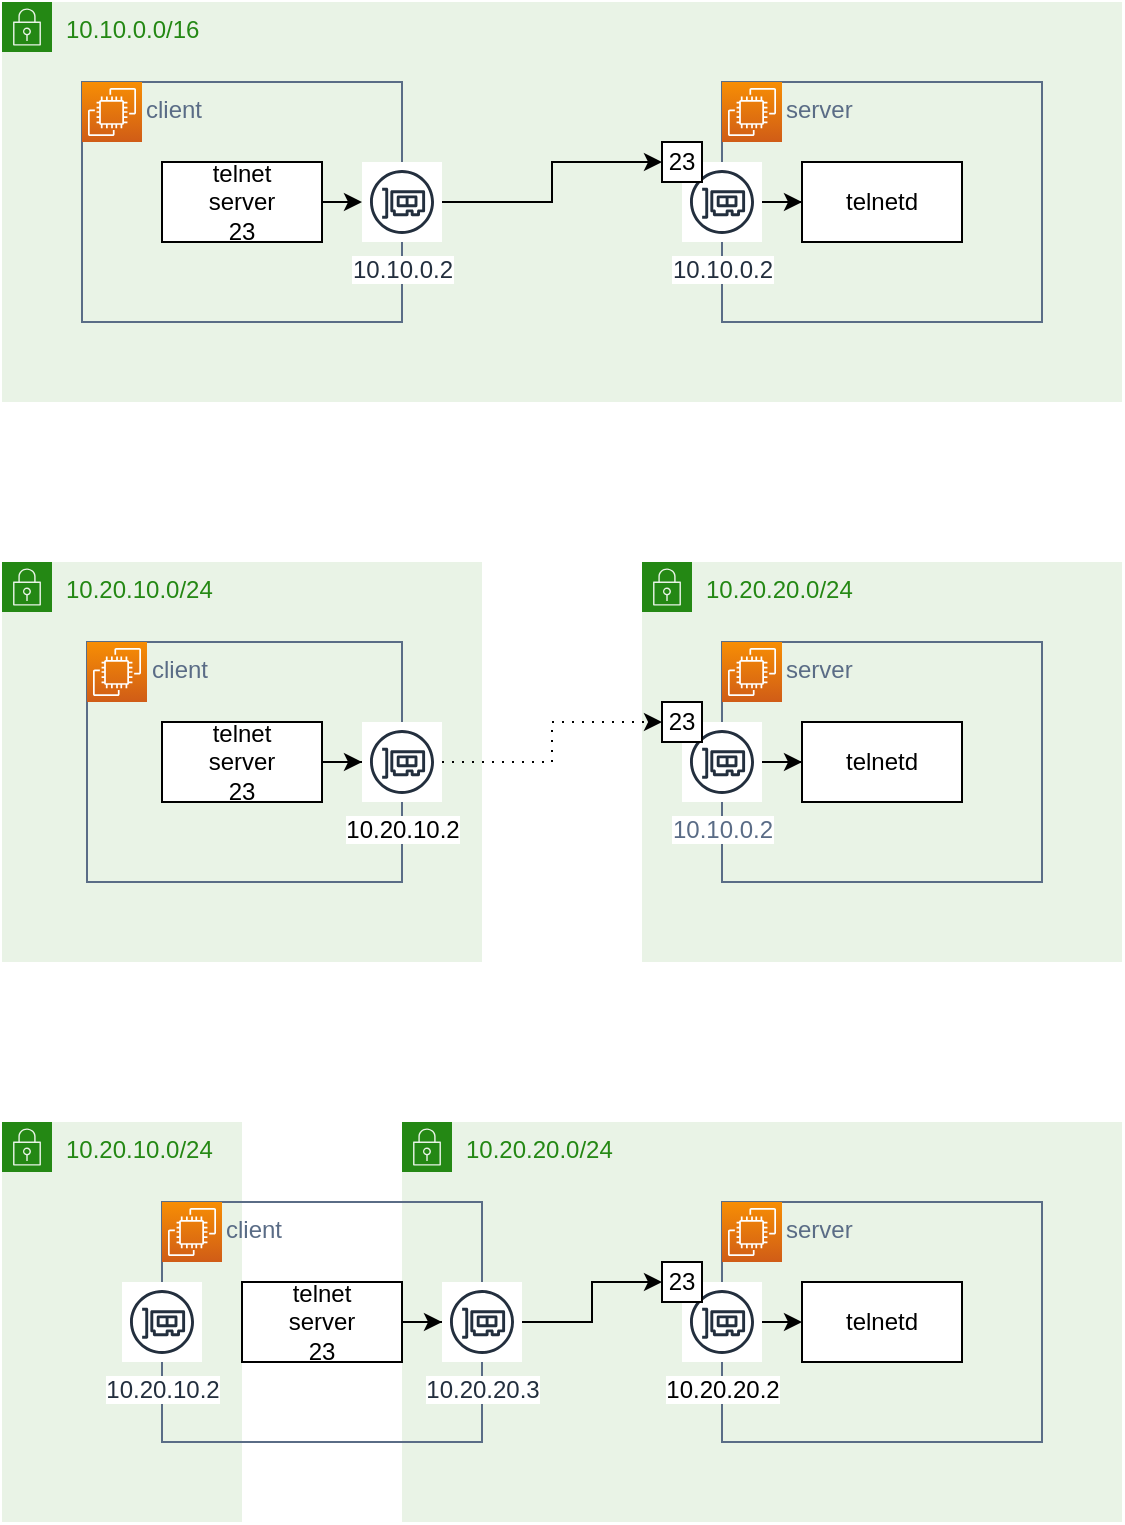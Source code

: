 <mxfile>
    <diagram name="network" id="2zGhZ9Ywxfhm8EVLocnH">
        <mxGraphModel dx="1612" dy="1140" grid="1" gridSize="10" guides="1" tooltips="1" connect="1" arrows="1" fold="1" page="0" pageScale="1" pageWidth="827" pageHeight="1169" math="0" shadow="0">
            <root>
                <mxCell id="0"/>
                <mxCell id="1" parent="0"/>
                <mxCell id="B8zo71nitZrql9-a_a1R-3" value="network" parent="0"/>
                <mxCell id="B8zo71nitZrql9-a_a1R-48" value="10.10.0.0/16" style="points=[[0,0],[0.25,0],[0.5,0],[0.75,0],[1,0],[1,0.25],[1,0.5],[1,0.75],[1,1],[0.75,1],[0.5,1],[0.25,1],[0,1],[0,0.75],[0,0.5],[0,0.25]];outlineConnect=0;gradientColor=none;html=1;whiteSpace=wrap;fontSize=12;fontStyle=0;container=0;pointerEvents=0;collapsible=0;recursiveResize=0;shape=mxgraph.aws4.group;grIcon=mxgraph.aws4.group_security_group;grStroke=0;strokeColor=#248814;fillColor=#E9F3E6;verticalAlign=top;align=left;spacingLeft=30;fontColor=#248814;dashed=0;connectable=0;allowArrows=0;" parent="B8zo71nitZrql9-a_a1R-3" vertex="1">
                    <mxGeometry x="-120" y="480" width="560" height="200" as="geometry"/>
                </mxCell>
                <mxCell id="B8zo71nitZrql9-a_a1R-49" value="10.20.10.0/24" style="points=[[0,0],[0.25,0],[0.5,0],[0.75,0],[1,0],[1,0.25],[1,0.5],[1,0.75],[1,1],[0.75,1],[0.5,1],[0.25,1],[0,1],[0,0.75],[0,0.5],[0,0.25]];outlineConnect=0;gradientColor=none;html=1;whiteSpace=wrap;fontSize=12;fontStyle=0;container=0;pointerEvents=0;collapsible=0;recursiveResize=0;shape=mxgraph.aws4.group;grIcon=mxgraph.aws4.group_security_group;grStroke=0;strokeColor=#248814;fillColor=#E9F3E6;verticalAlign=top;align=left;spacingLeft=30;fontColor=#248814;dashed=0;connectable=0;allowArrows=0;" parent="B8zo71nitZrql9-a_a1R-3" vertex="1">
                    <mxGeometry x="-120" y="760" width="240" height="200" as="geometry"/>
                </mxCell>
                <mxCell id="B8zo71nitZrql9-a_a1R-50" value="10.20.20.0/24" style="points=[[0,0],[0.25,0],[0.5,0],[0.75,0],[1,0],[1,0.25],[1,0.5],[1,0.75],[1,1],[0.75,1],[0.5,1],[0.25,1],[0,1],[0,0.75],[0,0.5],[0,0.25]];outlineConnect=0;gradientColor=none;html=1;whiteSpace=wrap;fontSize=12;fontStyle=0;container=0;pointerEvents=0;collapsible=0;recursiveResize=0;shape=mxgraph.aws4.group;grIcon=mxgraph.aws4.group_security_group;grStroke=0;strokeColor=#248814;fillColor=#E9F3E6;verticalAlign=top;align=left;spacingLeft=30;fontColor=#248814;dashed=0;connectable=0;allowArrows=0;" parent="B8zo71nitZrql9-a_a1R-3" vertex="1">
                    <mxGeometry x="200" y="760" width="240" height="200" as="geometry"/>
                </mxCell>
                <mxCell id="51" value="10.20.10.0/24" style="points=[[0,0],[0.25,0],[0.5,0],[0.75,0],[1,0],[1,0.25],[1,0.5],[1,0.75],[1,1],[0.75,1],[0.5,1],[0.25,1],[0,1],[0,0.75],[0,0.5],[0,0.25]];outlineConnect=0;gradientColor=none;html=1;whiteSpace=wrap;fontSize=12;fontStyle=0;container=0;pointerEvents=0;collapsible=0;recursiveResize=0;shape=mxgraph.aws4.group;grIcon=mxgraph.aws4.group_security_group;grStroke=0;strokeColor=#248814;fillColor=#E9F3E6;verticalAlign=top;align=left;spacingLeft=30;fontColor=#248814;dashed=0;connectable=0;allowArrows=0;" parent="B8zo71nitZrql9-a_a1R-3" vertex="1">
                    <mxGeometry x="-120" y="1040" width="120" height="200" as="geometry"/>
                </mxCell>
                <mxCell id="52" value="10.20.20.0/24" style="points=[[0,0],[0.25,0],[0.5,0],[0.75,0],[1,0],[1,0.25],[1,0.5],[1,0.75],[1,1],[0.75,1],[0.5,1],[0.25,1],[0,1],[0,0.75],[0,0.5],[0,0.25]];outlineConnect=0;gradientColor=none;html=1;whiteSpace=wrap;fontSize=12;fontStyle=0;container=0;pointerEvents=0;collapsible=0;recursiveResize=0;shape=mxgraph.aws4.group;grIcon=mxgraph.aws4.group_security_group;grStroke=0;strokeColor=#248814;fillColor=#E9F3E6;verticalAlign=top;align=left;spacingLeft=30;fontColor=#248814;dashed=0;connectable=0;allowArrows=0;" parent="B8zo71nitZrql9-a_a1R-3" vertex="1">
                    <mxGeometry x="80" y="1040" width="360" height="200" as="geometry"/>
                </mxCell>
                <mxCell id="B8zo71nitZrql9-a_a1R-4" value="instances" parent="0"/>
                <mxCell id="67" value="client" style="points=[[0,0],[0.25,0],[0.5,0],[0.75,0],[1,0],[1,0.25],[1,0.5],[1,0.75],[1,1],[0.75,1],[0.5,1],[0.25,1],[0,1],[0,0.75],[0,0.5],[0,0.25]];outlineConnect=0;gradientColor=none;html=1;whiteSpace=wrap;fontSize=12;fontStyle=0;container=0;pointerEvents=0;collapsible=0;recursiveResize=0;shape=mxgraph.aws4.group;grIcon=mxgraph.aws4.group_on_premise;strokeColor=#5A6C86;fillColor=none;verticalAlign=top;align=left;spacingLeft=30;fontColor=#5A6C86;dashed=0;connectable=0;allowArrows=0;dropTarget=0;" parent="B8zo71nitZrql9-a_a1R-4" vertex="1">
                    <mxGeometry x="-80" y="520" width="160" height="120" as="geometry"/>
                </mxCell>
                <mxCell id="68" value="" style="sketch=0;points=[[0,0,0],[0.25,0,0],[0.5,0,0],[0.75,0,0],[1,0,0],[0,1,0],[0.25,1,0],[0.5,1,0],[0.75,1,0],[1,1,0],[0,0.25,0],[0,0.5,0],[0,0.75,0],[1,0.25,0],[1,0.5,0],[1,0.75,0]];outlineConnect=0;fontColor=#232F3E;gradientColor=#F78E04;gradientDirection=north;fillColor=#D05C17;strokeColor=#ffffff;dashed=0;verticalLabelPosition=bottom;verticalAlign=top;align=center;html=1;fontSize=12;fontStyle=0;aspect=fixed;shape=mxgraph.aws4.resourceIcon;resIcon=mxgraph.aws4.ec2;" parent="67" vertex="1">
                    <mxGeometry width="30" height="30" as="geometry"/>
                </mxCell>
                <mxCell id="69" value="server" style="points=[[0,0],[0.25,0],[0.5,0],[0.75,0],[1,0],[1,0.25],[1,0.5],[1,0.75],[1,1],[0.75,1],[0.5,1],[0.25,1],[0,1],[0,0.75],[0,0.5],[0,0.25]];outlineConnect=0;gradientColor=none;html=1;whiteSpace=wrap;fontSize=12;fontStyle=0;container=0;pointerEvents=0;collapsible=0;recursiveResize=0;shape=mxgraph.aws4.group;grIcon=mxgraph.aws4.group_on_premise;strokeColor=#5A6C86;fillColor=none;verticalAlign=top;align=left;spacingLeft=30;fontColor=#5A6C86;dashed=0;connectable=0;allowArrows=0;dropTarget=0;" parent="B8zo71nitZrql9-a_a1R-4" vertex="1">
                    <mxGeometry x="240" y="520" width="160" height="120" as="geometry"/>
                </mxCell>
                <mxCell id="70" value="" style="sketch=0;points=[[0,0,0],[0.25,0,0],[0.5,0,0],[0.75,0,0],[1,0,0],[0,1,0],[0.25,1,0],[0.5,1,0],[0.75,1,0],[1,1,0],[0,0.25,0],[0,0.5,0],[0,0.75,0],[1,0.25,0],[1,0.5,0],[1,0.75,0]];outlineConnect=0;fontColor=#232F3E;gradientColor=#F78E04;gradientDirection=north;fillColor=#D05C17;strokeColor=#ffffff;dashed=0;verticalLabelPosition=bottom;verticalAlign=top;align=center;html=1;fontSize=12;fontStyle=0;aspect=fixed;shape=mxgraph.aws4.resourceIcon;resIcon=mxgraph.aws4.ec2;" parent="69" vertex="1">
                    <mxGeometry width="30" height="30" as="geometry"/>
                </mxCell>
                <mxCell id="71" style="edgeStyle=orthogonalEdgeStyle;rounded=0;orthogonalLoop=1;jettySize=auto;html=1;entryX=0;entryY=0.5;entryDx=0;entryDy=0;" parent="B8zo71nitZrql9-a_a1R-4" source="104" target="73" edge="1">
                    <mxGeometry relative="1" as="geometry">
                        <mxPoint x="210" y="440" as="sourcePoint"/>
                    </mxGeometry>
                </mxCell>
                <mxCell id="73" value="telnetd" style="rounded=0;whiteSpace=wrap;html=1;" parent="B8zo71nitZrql9-a_a1R-4" vertex="1">
                    <mxGeometry x="280" y="560" width="80" height="40" as="geometry"/>
                </mxCell>
                <mxCell id="75" value="client" style="points=[[0,0],[0.25,0],[0.5,0],[0.75,0],[1,0],[1,0.25],[1,0.5],[1,0.75],[1,1],[0.75,1],[0.5,1],[0.25,1],[0,1],[0,0.75],[0,0.5],[0,0.25]];outlineConnect=0;gradientColor=none;html=1;whiteSpace=wrap;fontSize=12;fontStyle=0;container=0;pointerEvents=0;collapsible=0;recursiveResize=0;shape=mxgraph.aws4.group;grIcon=mxgraph.aws4.group_on_premise;strokeColor=#5A6C86;fillColor=none;verticalAlign=top;align=left;spacingLeft=30;fontColor=#5A6C86;dashed=0;connectable=0;allowArrows=0;dropTarget=0;" parent="B8zo71nitZrql9-a_a1R-4" vertex="1">
                    <mxGeometry x="-77.5" y="800" width="157.5" height="120" as="geometry"/>
                </mxCell>
                <mxCell id="76" value="" style="sketch=0;points=[[0,0,0],[0.25,0,0],[0.5,0,0],[0.75,0,0],[1,0,0],[0,1,0],[0.25,1,0],[0.5,1,0],[0.75,1,0],[1,1,0],[0,0.25,0],[0,0.5,0],[0,0.75,0],[1,0.25,0],[1,0.5,0],[1,0.75,0]];outlineConnect=0;fontColor=#232F3E;gradientColor=#F78E04;gradientDirection=north;fillColor=#D05C17;strokeColor=#ffffff;dashed=0;verticalLabelPosition=bottom;verticalAlign=top;align=center;html=1;fontSize=12;fontStyle=0;aspect=fixed;shape=mxgraph.aws4.resourceIcon;resIcon=mxgraph.aws4.ec2;" parent="75" vertex="1">
                    <mxGeometry width="30" height="30" as="geometry"/>
                </mxCell>
                <mxCell id="77" style="edgeStyle=orthogonalEdgeStyle;rounded=0;orthogonalLoop=1;jettySize=auto;html=1;entryX=0;entryY=0.5;entryDx=0;entryDy=0;dashed=1;dashPattern=1 4;" parent="B8zo71nitZrql9-a_a1R-4" source="100" target="85" edge="1">
                    <mxGeometry relative="1" as="geometry">
                        <mxPoint x="112.5" y="860" as="sourcePoint"/>
                        <mxPoint x="170" y="860" as="targetPoint"/>
                    </mxGeometry>
                </mxCell>
                <mxCell id="79" value="server" style="points=[[0,0],[0.25,0],[0.5,0],[0.75,0],[1,0],[1,0.25],[1,0.5],[1,0.75],[1,1],[0.75,1],[0.5,1],[0.25,1],[0,1],[0,0.75],[0,0.5],[0,0.25]];outlineConnect=0;gradientColor=none;html=1;whiteSpace=wrap;fontSize=12;fontStyle=0;container=0;pointerEvents=0;collapsible=0;recursiveResize=0;shape=mxgraph.aws4.group;grIcon=mxgraph.aws4.group_on_premise;strokeColor=#5A6C86;fillColor=none;verticalAlign=top;align=left;spacingLeft=30;fontColor=#5A6C86;dashed=0;connectable=0;allowArrows=0;dropTarget=0;" parent="B8zo71nitZrql9-a_a1R-4" vertex="1">
                    <mxGeometry x="240" y="800" width="160" height="120" as="geometry"/>
                </mxCell>
                <mxCell id="80" value="" style="sketch=0;points=[[0,0,0],[0.25,0,0],[0.5,0,0],[0.75,0,0],[1,0,0],[0,1,0],[0.25,1,0],[0.5,1,0],[0.75,1,0],[1,1,0],[0,0.25,0],[0,0.5,0],[0,0.75,0],[1,0.25,0],[1,0.5,0],[1,0.75,0]];outlineConnect=0;fontColor=#232F3E;gradientColor=#F78E04;gradientDirection=north;fillColor=#D05C17;strokeColor=#ffffff;dashed=0;verticalLabelPosition=bottom;verticalAlign=top;align=center;html=1;fontSize=12;fontStyle=0;aspect=fixed;shape=mxgraph.aws4.resourceIcon;resIcon=mxgraph.aws4.ec2;" parent="79" vertex="1">
                    <mxGeometry width="30" height="30" as="geometry"/>
                </mxCell>
                <mxCell id="81" style="edgeStyle=orthogonalEdgeStyle;rounded=0;orthogonalLoop=1;jettySize=auto;html=1;exitX=1;exitY=0.5;exitDx=0;exitDy=0;" parent="B8zo71nitZrql9-a_a1R-4" source="82" target="100" edge="1">
                    <mxGeometry relative="1" as="geometry">
                        <mxPoint x="42.5" y="860" as="targetPoint"/>
                    </mxGeometry>
                </mxCell>
                <mxCell id="82" value="telnet&lt;br&gt;server&lt;br&gt;23" style="rounded=0;whiteSpace=wrap;html=1;" parent="B8zo71nitZrql9-a_a1R-4" vertex="1">
                    <mxGeometry x="-40" y="840" width="80" height="40" as="geometry"/>
                </mxCell>
                <mxCell id="83" value="telnetd" style="rounded=0;whiteSpace=wrap;html=1;" parent="B8zo71nitZrql9-a_a1R-4" vertex="1">
                    <mxGeometry x="280" y="840" width="80" height="40" as="geometry"/>
                </mxCell>
                <mxCell id="84" style="edgeStyle=orthogonalEdgeStyle;rounded=0;orthogonalLoop=1;jettySize=auto;html=1;entryX=0;entryY=0.5;entryDx=0;entryDy=0;" parent="B8zo71nitZrql9-a_a1R-4" source="101" target="83" edge="1">
                    <mxGeometry relative="1" as="geometry"/>
                </mxCell>
                <mxCell id="86" value="client" style="points=[[0,0],[0.25,0],[0.5,0],[0.75,0],[1,0],[1,0.25],[1,0.5],[1,0.75],[1,1],[0.75,1],[0.5,1],[0.25,1],[0,1],[0,0.75],[0,0.5],[0,0.25]];outlineConnect=0;gradientColor=none;html=1;whiteSpace=wrap;fontSize=12;fontStyle=0;container=0;pointerEvents=0;collapsible=0;recursiveResize=0;shape=mxgraph.aws4.group;grIcon=mxgraph.aws4.group_on_premise;strokeColor=#5A6C86;fillColor=none;verticalAlign=top;align=left;spacingLeft=30;fontColor=#5A6C86;dashed=0;connectable=0;allowArrows=0;dropTarget=0;" parent="B8zo71nitZrql9-a_a1R-4" vertex="1">
                    <mxGeometry x="-40" y="1080" width="160" height="120" as="geometry"/>
                </mxCell>
                <mxCell id="87" value="" style="sketch=0;points=[[0,0,0],[0.25,0,0],[0.5,0,0],[0.75,0,0],[1,0,0],[0,1,0],[0.25,1,0],[0.5,1,0],[0.75,1,0],[1,1,0],[0,0.25,0],[0,0.5,0],[0,0.75,0],[1,0.25,0],[1,0.5,0],[1,0.75,0]];outlineConnect=0;fontColor=#232F3E;gradientColor=#F78E04;gradientDirection=north;fillColor=#D05C17;strokeColor=#ffffff;dashed=0;verticalLabelPosition=bottom;verticalAlign=top;align=center;html=1;fontSize=12;fontStyle=0;aspect=fixed;shape=mxgraph.aws4.resourceIcon;resIcon=mxgraph.aws4.ec2;" parent="86" vertex="1">
                    <mxGeometry width="30" height="30" as="geometry"/>
                </mxCell>
                <mxCell id="88" style="edgeStyle=orthogonalEdgeStyle;rounded=0;orthogonalLoop=1;jettySize=auto;html=1;entryX=0;entryY=0.5;entryDx=0;entryDy=0;" parent="B8zo71nitZrql9-a_a1R-4" source="97" target="96" edge="1">
                    <mxGeometry relative="1" as="geometry">
                        <mxPoint x="155.0" y="1140.0" as="sourcePoint"/>
                    </mxGeometry>
                </mxCell>
                <mxCell id="89" value="server" style="points=[[0,0],[0.25,0],[0.5,0],[0.75,0],[1,0],[1,0.25],[1,0.5],[1,0.75],[1,1],[0.75,1],[0.5,1],[0.25,1],[0,1],[0,0.75],[0,0.5],[0,0.25]];outlineConnect=0;gradientColor=none;html=1;whiteSpace=wrap;fontSize=12;fontStyle=0;container=0;pointerEvents=0;collapsible=0;recursiveResize=0;shape=mxgraph.aws4.group;grIcon=mxgraph.aws4.group_on_premise;strokeColor=#5A6C86;fillColor=none;verticalAlign=top;align=left;spacingLeft=30;fontColor=#5A6C86;dashed=0;connectable=0;allowArrows=0;dropTarget=0;" parent="B8zo71nitZrql9-a_a1R-4" vertex="1">
                    <mxGeometry x="240" y="1080" width="160" height="120" as="geometry"/>
                </mxCell>
                <mxCell id="90" value="" style="sketch=0;points=[[0,0,0],[0.25,0,0],[0.5,0,0],[0.75,0,0],[1,0,0],[0,1,0],[0.25,1,0],[0.5,1,0],[0.75,1,0],[1,1,0],[0,0.25,0],[0,0.5,0],[0,0.75,0],[1,0.25,0],[1,0.5,0],[1,0.75,0]];outlineConnect=0;fontColor=#232F3E;gradientColor=#F78E04;gradientDirection=north;fillColor=#D05C17;strokeColor=#ffffff;dashed=0;verticalLabelPosition=bottom;verticalAlign=top;align=center;html=1;fontSize=12;fontStyle=0;aspect=fixed;shape=mxgraph.aws4.resourceIcon;resIcon=mxgraph.aws4.ec2;" parent="89" vertex="1">
                    <mxGeometry width="30" height="30" as="geometry"/>
                </mxCell>
                <mxCell id="91" style="edgeStyle=orthogonalEdgeStyle;rounded=0;orthogonalLoop=1;jettySize=auto;html=1;exitX=1;exitY=0.5;exitDx=0;exitDy=0;" parent="B8zo71nitZrql9-a_a1R-4" source="92" target="97" edge="1">
                    <mxGeometry relative="1" as="geometry">
                        <mxPoint x="70" y="1240" as="targetPoint"/>
                    </mxGeometry>
                </mxCell>
                <mxCell id="92" value="telnet&lt;br&gt;server&lt;br&gt;23" style="rounded=0;whiteSpace=wrap;html=1;" parent="B8zo71nitZrql9-a_a1R-4" vertex="1">
                    <mxGeometry y="1120" width="80" height="40" as="geometry"/>
                </mxCell>
                <mxCell id="93" value="telnetd" style="rounded=0;whiteSpace=wrap;html=1;" parent="B8zo71nitZrql9-a_a1R-4" vertex="1">
                    <mxGeometry x="280" y="1120" width="80" height="40" as="geometry"/>
                </mxCell>
                <mxCell id="94" style="html=1;entryX=0;entryY=0.5;entryDx=0;entryDy=0;edgeStyle=orthogonalEdgeStyle;rounded=0;" parent="B8zo71nitZrql9-a_a1R-4" source="105" target="93" edge="1">
                    <mxGeometry relative="1" as="geometry">
                        <mxPoint x="310.0" y="1130.0" as="sourcePoint"/>
                    </mxGeometry>
                </mxCell>
                <mxCell id="97" value="10.20.20.3" style="sketch=0;outlineConnect=0;fontColor=#232F3E;gradientColor=none;strokeColor=#232F3E;fillColor=#ffffff;dashed=0;verticalLabelPosition=bottom;verticalAlign=top;align=center;html=1;fontSize=12;fontStyle=0;aspect=fixed;shape=mxgraph.aws4.resourceIcon;resIcon=mxgraph.aws4.elastic_network_interface;labelBackgroundColor=default;" parent="B8zo71nitZrql9-a_a1R-4" vertex="1">
                    <mxGeometry x="100" y="1120" width="40" height="40" as="geometry"/>
                </mxCell>
                <mxCell id="98" value="10.20.10.2" style="sketch=0;outlineConnect=0;fontColor=#232F3E;gradientColor=none;strokeColor=#232F3E;fillColor=#ffffff;dashed=0;verticalLabelPosition=bottom;verticalAlign=top;align=center;html=1;fontSize=12;fontStyle=0;aspect=fixed;shape=mxgraph.aws4.resourceIcon;resIcon=mxgraph.aws4.elastic_network_interface;labelBackgroundColor=default;" parent="B8zo71nitZrql9-a_a1R-4" vertex="1">
                    <mxGeometry x="-60" y="1120" width="40" height="40" as="geometry"/>
                </mxCell>
                <mxCell id="103" style="edgeStyle=orthogonalEdgeStyle;rounded=0;html=1;entryX=0;entryY=0.5;entryDx=0;entryDy=0;" parent="B8zo71nitZrql9-a_a1R-4" source="99" target="72" edge="1">
                    <mxGeometry relative="1" as="geometry"/>
                </mxCell>
                <mxCell id="99" value="10.10.0.2" style="sketch=0;outlineConnect=0;fontColor=#232F3E;gradientColor=none;strokeColor=#232F3E;fillColor=#ffffff;dashed=0;verticalLabelPosition=bottom;verticalAlign=top;align=center;html=1;fontSize=12;fontStyle=0;aspect=fixed;shape=mxgraph.aws4.resourceIcon;resIcon=mxgraph.aws4.elastic_network_interface;labelBackgroundColor=default;" parent="B8zo71nitZrql9-a_a1R-4" vertex="1">
                    <mxGeometry x="60" y="560" width="40" height="40" as="geometry"/>
                </mxCell>
                <mxCell id="100" value="&lt;span style=&quot;color: rgb(0, 0, 0);&quot;&gt;10.20.10.2&lt;/span&gt;" style="sketch=0;outlineConnect=0;fontColor=#232F3E;gradientColor=none;strokeColor=#232F3E;fillColor=#ffffff;dashed=0;verticalLabelPosition=bottom;verticalAlign=top;align=center;html=1;fontSize=12;fontStyle=0;aspect=fixed;shape=mxgraph.aws4.resourceIcon;resIcon=mxgraph.aws4.elastic_network_interface;labelBackgroundColor=default;" parent="B8zo71nitZrql9-a_a1R-4" vertex="1">
                    <mxGeometry x="60" y="840" width="40" height="40" as="geometry"/>
                </mxCell>
                <mxCell id="101" value="&lt;span style=&quot;color: rgb(90, 108, 134); text-align: left;&quot;&gt;10.10.0.2&lt;/span&gt;" style="sketch=0;outlineConnect=0;fontColor=#232F3E;gradientColor=none;strokeColor=#232F3E;fillColor=#ffffff;dashed=0;verticalLabelPosition=bottom;verticalAlign=top;align=center;html=1;fontSize=12;fontStyle=0;aspect=fixed;shape=mxgraph.aws4.resourceIcon;resIcon=mxgraph.aws4.elastic_network_interface;labelBackgroundColor=default;" parent="B8zo71nitZrql9-a_a1R-4" vertex="1">
                    <mxGeometry x="220" y="840" width="40" height="40" as="geometry"/>
                </mxCell>
                <mxCell id="85" value="23" style="rounded=0;whiteSpace=wrap;html=1;" parent="B8zo71nitZrql9-a_a1R-4" vertex="1">
                    <mxGeometry x="210" y="830" width="20" height="20" as="geometry"/>
                </mxCell>
                <mxCell id="106" style="edgeStyle=orthogonalEdgeStyle;rounded=0;html=1;exitX=1;exitY=0.5;exitDx=0;exitDy=0;" parent="B8zo71nitZrql9-a_a1R-4" source="102" target="99" edge="1">
                    <mxGeometry relative="1" as="geometry"/>
                </mxCell>
                <mxCell id="102" value="telnet&lt;br&gt;server&lt;br&gt;23" style="rounded=0;whiteSpace=wrap;html=1;" parent="B8zo71nitZrql9-a_a1R-4" vertex="1">
                    <mxGeometry x="-40" y="560" width="80" height="40" as="geometry"/>
                </mxCell>
                <mxCell id="104" value="10.10.0.2" style="sketch=0;outlineConnect=0;fontColor=#232F3E;gradientColor=none;strokeColor=#232F3E;fillColor=#ffffff;dashed=0;verticalLabelPosition=bottom;verticalAlign=top;align=center;html=1;fontSize=12;fontStyle=0;aspect=fixed;shape=mxgraph.aws4.resourceIcon;resIcon=mxgraph.aws4.elastic_network_interface;labelBackgroundColor=default;" parent="B8zo71nitZrql9-a_a1R-4" vertex="1">
                    <mxGeometry x="220" y="560" width="40" height="40" as="geometry"/>
                </mxCell>
                <mxCell id="105" value="&lt;span style=&quot;color: rgb(0, 0, 0);&quot;&gt;10.20.20.2&lt;/span&gt;" style="sketch=0;outlineConnect=0;fontColor=#232F3E;gradientColor=none;strokeColor=#232F3E;fillColor=#ffffff;dashed=0;verticalLabelPosition=bottom;verticalAlign=top;align=center;html=1;fontSize=12;fontStyle=0;aspect=fixed;shape=mxgraph.aws4.resourceIcon;resIcon=mxgraph.aws4.elastic_network_interface;labelBackgroundColor=default;" parent="B8zo71nitZrql9-a_a1R-4" vertex="1">
                    <mxGeometry x="220" y="1120" width="40" height="40" as="geometry"/>
                </mxCell>
                <mxCell id="96" value="23" style="rounded=0;whiteSpace=wrap;html=1;" parent="B8zo71nitZrql9-a_a1R-4" vertex="1">
                    <mxGeometry x="210" y="1110" width="20" height="20" as="geometry"/>
                </mxCell>
                <mxCell id="72" value="23" style="rounded=0;whiteSpace=wrap;html=1;" parent="B8zo71nitZrql9-a_a1R-4" vertex="1">
                    <mxGeometry x="210" y="550" width="20" height="20" as="geometry"/>
                </mxCell>
            </root>
        </mxGraphModel>
    </diagram>
</mxfile>
